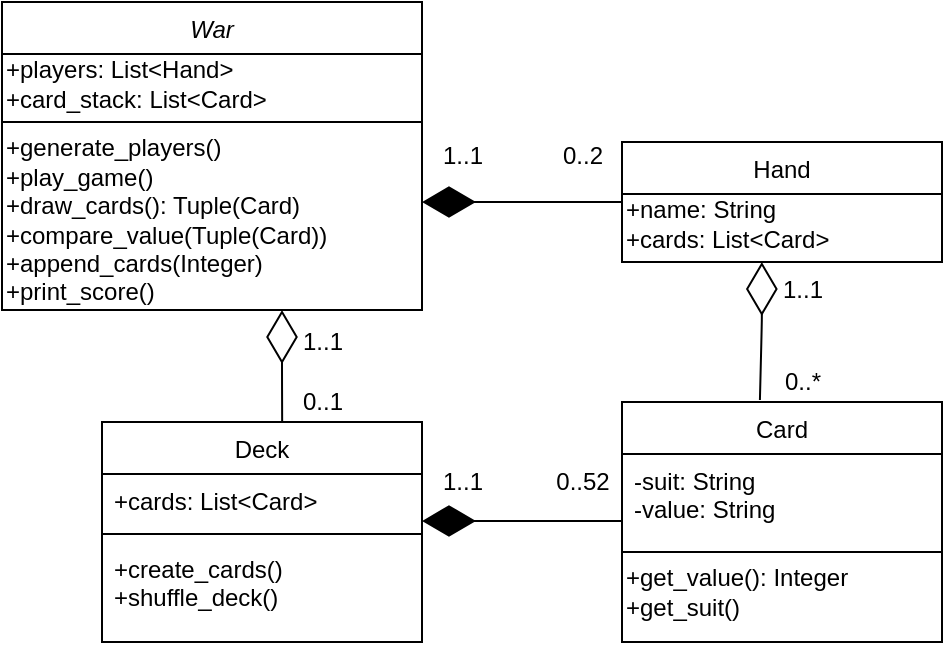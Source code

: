 <mxfile version="12.7.9" type="github"><diagram id="C5RBs43oDa-KdzZeNtuy" name="Page-1"><mxGraphModel dx="1422" dy="828" grid="1" gridSize="10" guides="1" tooltips="1" connect="1" arrows="1" fold="1" page="1" pageScale="1" pageWidth="827" pageHeight="1169" math="0" shadow="0"><root><mxCell id="WIyWlLk6GJQsqaUBKTNV-0"/><mxCell id="WIyWlLk6GJQsqaUBKTNV-1" parent="WIyWlLk6GJQsqaUBKTNV-0"/><mxCell id="zkfFHV4jXpPFQw0GAbJ--0" value="War" style="swimlane;fontStyle=2;align=center;verticalAlign=top;childLayout=stackLayout;horizontal=1;startSize=26;horizontalStack=0;resizeParent=1;resizeLast=0;collapsible=1;marginBottom=0;rounded=0;shadow=0;strokeWidth=1;" parent="WIyWlLk6GJQsqaUBKTNV-1" vertex="1"><mxGeometry x="220" y="150" width="210" height="154" as="geometry"><mxRectangle x="230" y="140" width="160" height="26" as="alternateBounds"/></mxGeometry></mxCell><mxCell id="9q1hnMezPxJdELME9cKu-0" value="&lt;div style=&quot;&quot;&gt;&lt;span&gt;+players: List&amp;lt;Hand&amp;gt;&lt;/span&gt;&lt;/div&gt;+card_stack: List&amp;lt;Card&amp;gt;" style="text;html=1;align=left;verticalAlign=middle;resizable=0;points=[];autosize=1;" vertex="1" parent="zkfFHV4jXpPFQw0GAbJ--0"><mxGeometry y="26" width="210" height="30" as="geometry"/></mxCell><mxCell id="9q1hnMezPxJdELME9cKu-9" value="" style="line;strokeWidth=1;fillColor=none;align=left;verticalAlign=middle;spacingTop=-1;spacingLeft=3;spacingRight=3;rotatable=0;labelPosition=right;points=[];portConstraint=eastwest;fontColor=#000000;" vertex="1" parent="zkfFHV4jXpPFQw0GAbJ--0"><mxGeometry y="56" width="210" height="8" as="geometry"/></mxCell><mxCell id="9q1hnMezPxJdELME9cKu-1" value="+generate_players()&lt;br&gt;+play_game()&lt;br&gt;+draw_cards(): Tuple(Card)&lt;br&gt;+compare_value(Tuple(Card))&lt;br&gt;+append_cards(Integer)&lt;br&gt;+print_score()" style="text;html=1;align=left;verticalAlign=middle;resizable=0;points=[];autosize=1;" vertex="1" parent="zkfFHV4jXpPFQw0GAbJ--0"><mxGeometry y="64" width="210" height="90" as="geometry"/></mxCell><mxCell id="zkfFHV4jXpPFQw0GAbJ--6" value="Deck" style="swimlane;fontStyle=0;align=center;verticalAlign=top;childLayout=stackLayout;horizontal=1;startSize=26;horizontalStack=0;resizeParent=1;resizeLast=0;collapsible=1;marginBottom=0;rounded=0;shadow=0;strokeWidth=1;" parent="WIyWlLk6GJQsqaUBKTNV-1" vertex="1"><mxGeometry x="270" y="360" width="160" height="110" as="geometry"><mxRectangle x="130" y="380" width="160" height="26" as="alternateBounds"/></mxGeometry></mxCell><mxCell id="zkfFHV4jXpPFQw0GAbJ--7" value="+cards: List&lt;Card&gt;" style="text;align=left;verticalAlign=top;spacingLeft=4;spacingRight=4;overflow=hidden;rotatable=0;points=[[0,0.5],[1,0.5]];portConstraint=eastwest;" parent="zkfFHV4jXpPFQw0GAbJ--6" vertex="1"><mxGeometry y="26" width="160" height="26" as="geometry"/></mxCell><mxCell id="zkfFHV4jXpPFQw0GAbJ--9" value="" style="line;html=1;strokeWidth=1;align=left;verticalAlign=middle;spacingTop=-1;spacingLeft=3;spacingRight=3;rotatable=0;labelPosition=right;points=[];portConstraint=eastwest;" parent="zkfFHV4jXpPFQw0GAbJ--6" vertex="1"><mxGeometry y="52" width="160" height="8" as="geometry"/></mxCell><mxCell id="zkfFHV4jXpPFQw0GAbJ--10" value="+create_cards()&#10;+shuffle_deck()" style="text;align=left;verticalAlign=top;spacingLeft=4;spacingRight=4;overflow=hidden;rotatable=0;points=[[0,0.5],[1,0.5]];portConstraint=eastwest;fontStyle=0" parent="zkfFHV4jXpPFQw0GAbJ--6" vertex="1"><mxGeometry y="60" width="160" height="50" as="geometry"/></mxCell><mxCell id="zkfFHV4jXpPFQw0GAbJ--13" value="Card" style="swimlane;fontStyle=0;align=center;verticalAlign=top;childLayout=stackLayout;horizontal=1;startSize=26;horizontalStack=0;resizeParent=1;resizeLast=0;collapsible=1;marginBottom=0;rounded=0;shadow=0;strokeWidth=1;" parent="WIyWlLk6GJQsqaUBKTNV-1" vertex="1"><mxGeometry x="530" y="350" width="160" height="120" as="geometry"><mxRectangle x="340" y="380" width="170" height="26" as="alternateBounds"/></mxGeometry></mxCell><mxCell id="zkfFHV4jXpPFQw0GAbJ--14" value="-suit: String&#10;-value: String" style="text;align=left;verticalAlign=top;spacingLeft=4;spacingRight=4;overflow=hidden;rotatable=0;points=[[0,0.5],[1,0.5]];portConstraint=eastwest;" parent="zkfFHV4jXpPFQw0GAbJ--13" vertex="1"><mxGeometry y="26" width="160" height="44" as="geometry"/></mxCell><mxCell id="zkfFHV4jXpPFQw0GAbJ--15" value="" style="line;html=1;strokeWidth=1;align=left;verticalAlign=middle;spacingTop=-1;spacingLeft=3;spacingRight=3;rotatable=0;labelPosition=right;points=[];portConstraint=eastwest;" parent="zkfFHV4jXpPFQw0GAbJ--13" vertex="1"><mxGeometry y="70" width="160" height="10" as="geometry"/></mxCell><mxCell id="9q1hnMezPxJdELME9cKu-12" value="+get_value(): Integer&lt;br&gt;&lt;div style=&quot;&quot;&gt;&lt;span&gt;+get_suit()&lt;/span&gt;&lt;/div&gt;" style="text;html=1;align=left;verticalAlign=middle;resizable=0;points=[];autosize=1;fontColor=#000000;" vertex="1" parent="zkfFHV4jXpPFQw0GAbJ--13"><mxGeometry y="80" width="160" height="30" as="geometry"/></mxCell><mxCell id="zkfFHV4jXpPFQw0GAbJ--17" value="Hand" style="swimlane;fontStyle=0;align=center;verticalAlign=top;childLayout=stackLayout;horizontal=1;startSize=26;horizontalStack=0;resizeParent=1;resizeLast=0;collapsible=1;marginBottom=0;rounded=0;shadow=0;strokeWidth=1;" parent="WIyWlLk6GJQsqaUBKTNV-1" vertex="1"><mxGeometry x="530" y="220" width="160" height="60" as="geometry"><mxRectangle x="550" y="140" width="160" height="26" as="alternateBounds"/></mxGeometry></mxCell><mxCell id="9q1hnMezPxJdELME9cKu-10" value="+name: String&lt;br&gt;&lt;div&gt;&lt;span&gt;+cards: List&amp;lt;Card&amp;gt;&lt;/span&gt;&lt;/div&gt;" style="text;html=1;align=left;verticalAlign=middle;resizable=0;points=[];autosize=1;fontColor=#000000;" vertex="1" parent="zkfFHV4jXpPFQw0GAbJ--17"><mxGeometry y="26" width="160" height="30" as="geometry"/></mxCell><mxCell id="9q1hnMezPxJdELME9cKu-13" value="" style="endArrow=diamondThin;endFill=1;endSize=24;html=1;fontColor=#000000;" edge="1" parent="WIyWlLk6GJQsqaUBKTNV-1"><mxGeometry width="160" relative="1" as="geometry"><mxPoint x="530" y="250" as="sourcePoint"/><mxPoint x="430" y="250" as="targetPoint"/></mxGeometry></mxCell><mxCell id="9q1hnMezPxJdELME9cKu-15" value="1..1" style="text;html=1;align=center;verticalAlign=middle;resizable=0;points=[];autosize=1;fontColor=#000000;" vertex="1" parent="WIyWlLk6GJQsqaUBKTNV-1"><mxGeometry x="430" y="217" width="40" height="20" as="geometry"/></mxCell><mxCell id="9q1hnMezPxJdELME9cKu-16" value="" style="endArrow=diamondThin;endFill=1;endSize=24;html=1;fontColor=#000000;" edge="1" parent="WIyWlLk6GJQsqaUBKTNV-1"><mxGeometry width="160" relative="1" as="geometry"><mxPoint x="530" y="409.5" as="sourcePoint"/><mxPoint x="430" y="409.5" as="targetPoint"/></mxGeometry></mxCell><mxCell id="9q1hnMezPxJdELME9cKu-17" value="0..2" style="text;html=1;align=center;verticalAlign=middle;resizable=0;points=[];autosize=1;fontColor=#000000;" vertex="1" parent="WIyWlLk6GJQsqaUBKTNV-1"><mxGeometry x="490" y="217" width="40" height="20" as="geometry"/></mxCell><mxCell id="9q1hnMezPxJdELME9cKu-18" value="1..1" style="text;html=1;align=center;verticalAlign=middle;resizable=0;points=[];autosize=1;fontColor=#000000;" vertex="1" parent="WIyWlLk6GJQsqaUBKTNV-1"><mxGeometry x="430" y="380" width="40" height="20" as="geometry"/></mxCell><mxCell id="9q1hnMezPxJdELME9cKu-20" value="0..52" style="text;html=1;align=center;verticalAlign=middle;resizable=0;points=[];autosize=1;fontColor=#000000;" vertex="1" parent="WIyWlLk6GJQsqaUBKTNV-1"><mxGeometry x="490" y="380" width="40" height="20" as="geometry"/></mxCell><mxCell id="9q1hnMezPxJdELME9cKu-22" value="" style="endArrow=diamondThin;endFill=0;endSize=24;html=1;fontColor=#000000;exitX=0.563;exitY=0;exitDx=0;exitDy=0;exitPerimeter=0;" edge="1" parent="WIyWlLk6GJQsqaUBKTNV-1" source="zkfFHV4jXpPFQw0GAbJ--6"><mxGeometry width="160" relative="1" as="geometry"><mxPoint x="360" y="354" as="sourcePoint"/><mxPoint x="360" y="304" as="targetPoint"/><Array as="points"><mxPoint x="360" y="334"/></Array></mxGeometry></mxCell><mxCell id="9q1hnMezPxJdELME9cKu-23" value="" style="endArrow=diamondThin;endFill=0;endSize=24;html=1;fontColor=#000000;exitX=0.431;exitY=-0.008;exitDx=0;exitDy=0;exitPerimeter=0;" edge="1" parent="WIyWlLk6GJQsqaUBKTNV-1" source="zkfFHV4jXpPFQw0GAbJ--13"><mxGeometry width="160" relative="1" as="geometry"><mxPoint x="600" y="340" as="sourcePoint"/><mxPoint x="599.92" y="280" as="targetPoint"/><Array as="points"><mxPoint x="599.92" y="310"/></Array></mxGeometry></mxCell><mxCell id="9q1hnMezPxJdELME9cKu-24" value="1..1" style="text;html=1;align=center;verticalAlign=middle;resizable=0;points=[];autosize=1;fontColor=#000000;" vertex="1" parent="WIyWlLk6GJQsqaUBKTNV-1"><mxGeometry x="360" y="310" width="40" height="20" as="geometry"/></mxCell><mxCell id="9q1hnMezPxJdELME9cKu-25" value="0..1" style="text;html=1;align=center;verticalAlign=middle;resizable=0;points=[];autosize=1;fontColor=#000000;" vertex="1" parent="WIyWlLk6GJQsqaUBKTNV-1"><mxGeometry x="360" y="340" width="40" height="20" as="geometry"/></mxCell><mxCell id="9q1hnMezPxJdELME9cKu-27" value="0..*" style="text;html=1;align=center;verticalAlign=middle;resizable=0;points=[];autosize=1;fontColor=#000000;" vertex="1" parent="WIyWlLk6GJQsqaUBKTNV-1"><mxGeometry x="605" y="330" width="30" height="20" as="geometry"/></mxCell><mxCell id="9q1hnMezPxJdELME9cKu-28" value="1..1" style="text;html=1;align=center;verticalAlign=middle;resizable=0;points=[];autosize=1;fontColor=#000000;" vertex="1" parent="WIyWlLk6GJQsqaUBKTNV-1"><mxGeometry x="600" y="284" width="40" height="20" as="geometry"/></mxCell></root></mxGraphModel></diagram></mxfile>